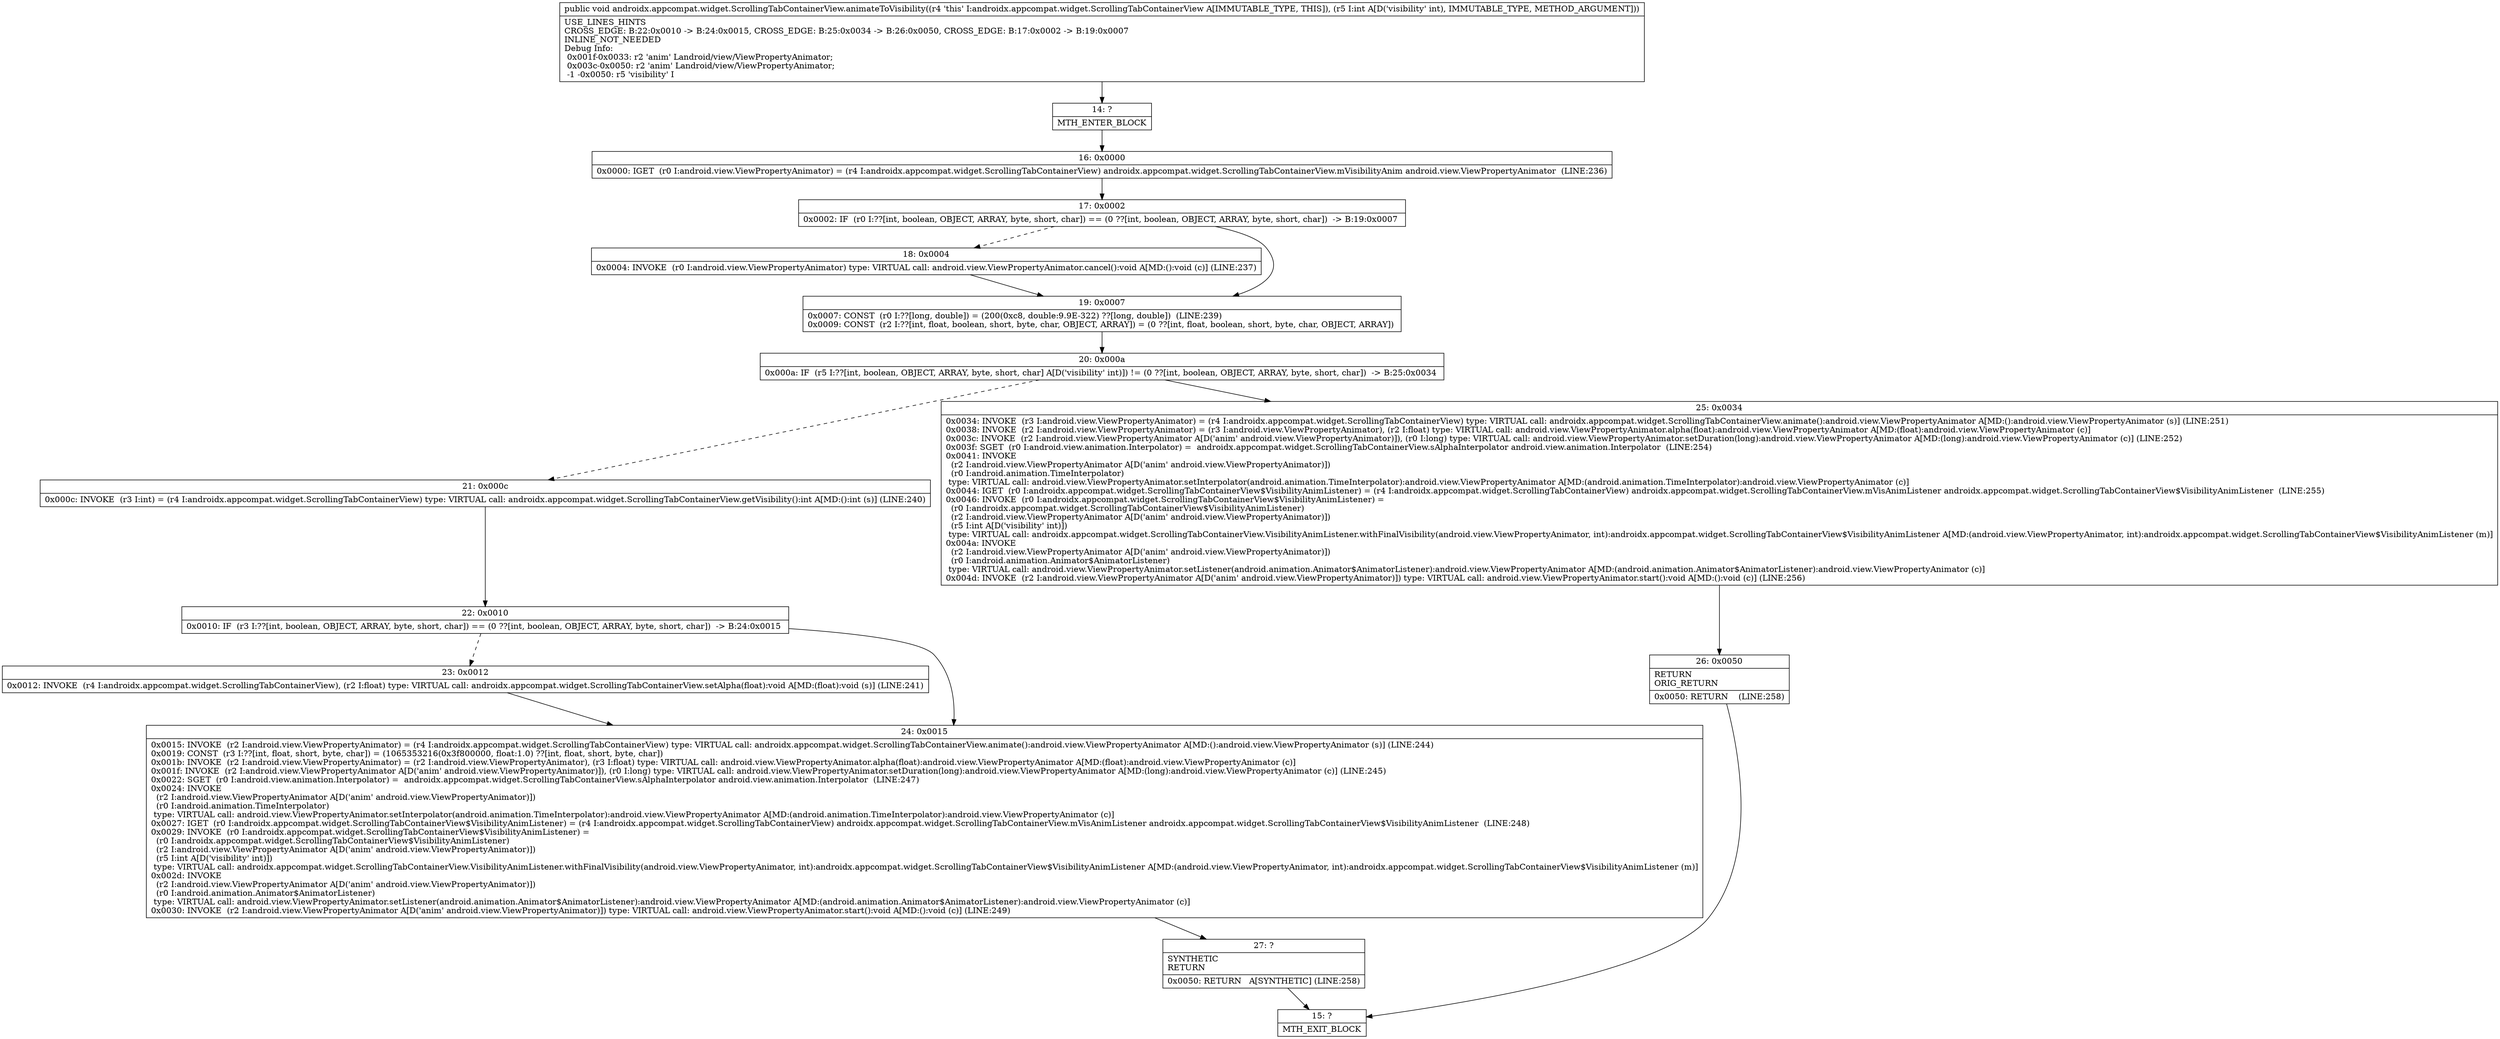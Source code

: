 digraph "CFG forandroidx.appcompat.widget.ScrollingTabContainerView.animateToVisibility(I)V" {
Node_14 [shape=record,label="{14\:\ ?|MTH_ENTER_BLOCK\l}"];
Node_16 [shape=record,label="{16\:\ 0x0000|0x0000: IGET  (r0 I:android.view.ViewPropertyAnimator) = (r4 I:androidx.appcompat.widget.ScrollingTabContainerView) androidx.appcompat.widget.ScrollingTabContainerView.mVisibilityAnim android.view.ViewPropertyAnimator  (LINE:236)\l}"];
Node_17 [shape=record,label="{17\:\ 0x0002|0x0002: IF  (r0 I:??[int, boolean, OBJECT, ARRAY, byte, short, char]) == (0 ??[int, boolean, OBJECT, ARRAY, byte, short, char])  \-\> B:19:0x0007 \l}"];
Node_18 [shape=record,label="{18\:\ 0x0004|0x0004: INVOKE  (r0 I:android.view.ViewPropertyAnimator) type: VIRTUAL call: android.view.ViewPropertyAnimator.cancel():void A[MD:():void (c)] (LINE:237)\l}"];
Node_19 [shape=record,label="{19\:\ 0x0007|0x0007: CONST  (r0 I:??[long, double]) = (200(0xc8, double:9.9E\-322) ??[long, double])  (LINE:239)\l0x0009: CONST  (r2 I:??[int, float, boolean, short, byte, char, OBJECT, ARRAY]) = (0 ??[int, float, boolean, short, byte, char, OBJECT, ARRAY]) \l}"];
Node_20 [shape=record,label="{20\:\ 0x000a|0x000a: IF  (r5 I:??[int, boolean, OBJECT, ARRAY, byte, short, char] A[D('visibility' int)]) != (0 ??[int, boolean, OBJECT, ARRAY, byte, short, char])  \-\> B:25:0x0034 \l}"];
Node_21 [shape=record,label="{21\:\ 0x000c|0x000c: INVOKE  (r3 I:int) = (r4 I:androidx.appcompat.widget.ScrollingTabContainerView) type: VIRTUAL call: androidx.appcompat.widget.ScrollingTabContainerView.getVisibility():int A[MD:():int (s)] (LINE:240)\l}"];
Node_22 [shape=record,label="{22\:\ 0x0010|0x0010: IF  (r3 I:??[int, boolean, OBJECT, ARRAY, byte, short, char]) == (0 ??[int, boolean, OBJECT, ARRAY, byte, short, char])  \-\> B:24:0x0015 \l}"];
Node_23 [shape=record,label="{23\:\ 0x0012|0x0012: INVOKE  (r4 I:androidx.appcompat.widget.ScrollingTabContainerView), (r2 I:float) type: VIRTUAL call: androidx.appcompat.widget.ScrollingTabContainerView.setAlpha(float):void A[MD:(float):void (s)] (LINE:241)\l}"];
Node_24 [shape=record,label="{24\:\ 0x0015|0x0015: INVOKE  (r2 I:android.view.ViewPropertyAnimator) = (r4 I:androidx.appcompat.widget.ScrollingTabContainerView) type: VIRTUAL call: androidx.appcompat.widget.ScrollingTabContainerView.animate():android.view.ViewPropertyAnimator A[MD:():android.view.ViewPropertyAnimator (s)] (LINE:244)\l0x0019: CONST  (r3 I:??[int, float, short, byte, char]) = (1065353216(0x3f800000, float:1.0) ??[int, float, short, byte, char]) \l0x001b: INVOKE  (r2 I:android.view.ViewPropertyAnimator) = (r2 I:android.view.ViewPropertyAnimator), (r3 I:float) type: VIRTUAL call: android.view.ViewPropertyAnimator.alpha(float):android.view.ViewPropertyAnimator A[MD:(float):android.view.ViewPropertyAnimator (c)]\l0x001f: INVOKE  (r2 I:android.view.ViewPropertyAnimator A[D('anim' android.view.ViewPropertyAnimator)]), (r0 I:long) type: VIRTUAL call: android.view.ViewPropertyAnimator.setDuration(long):android.view.ViewPropertyAnimator A[MD:(long):android.view.ViewPropertyAnimator (c)] (LINE:245)\l0x0022: SGET  (r0 I:android.view.animation.Interpolator) =  androidx.appcompat.widget.ScrollingTabContainerView.sAlphaInterpolator android.view.animation.Interpolator  (LINE:247)\l0x0024: INVOKE  \l  (r2 I:android.view.ViewPropertyAnimator A[D('anim' android.view.ViewPropertyAnimator)])\l  (r0 I:android.animation.TimeInterpolator)\l type: VIRTUAL call: android.view.ViewPropertyAnimator.setInterpolator(android.animation.TimeInterpolator):android.view.ViewPropertyAnimator A[MD:(android.animation.TimeInterpolator):android.view.ViewPropertyAnimator (c)]\l0x0027: IGET  (r0 I:androidx.appcompat.widget.ScrollingTabContainerView$VisibilityAnimListener) = (r4 I:androidx.appcompat.widget.ScrollingTabContainerView) androidx.appcompat.widget.ScrollingTabContainerView.mVisAnimListener androidx.appcompat.widget.ScrollingTabContainerView$VisibilityAnimListener  (LINE:248)\l0x0029: INVOKE  (r0 I:androidx.appcompat.widget.ScrollingTabContainerView$VisibilityAnimListener) = \l  (r0 I:androidx.appcompat.widget.ScrollingTabContainerView$VisibilityAnimListener)\l  (r2 I:android.view.ViewPropertyAnimator A[D('anim' android.view.ViewPropertyAnimator)])\l  (r5 I:int A[D('visibility' int)])\l type: VIRTUAL call: androidx.appcompat.widget.ScrollingTabContainerView.VisibilityAnimListener.withFinalVisibility(android.view.ViewPropertyAnimator, int):androidx.appcompat.widget.ScrollingTabContainerView$VisibilityAnimListener A[MD:(android.view.ViewPropertyAnimator, int):androidx.appcompat.widget.ScrollingTabContainerView$VisibilityAnimListener (m)]\l0x002d: INVOKE  \l  (r2 I:android.view.ViewPropertyAnimator A[D('anim' android.view.ViewPropertyAnimator)])\l  (r0 I:android.animation.Animator$AnimatorListener)\l type: VIRTUAL call: android.view.ViewPropertyAnimator.setListener(android.animation.Animator$AnimatorListener):android.view.ViewPropertyAnimator A[MD:(android.animation.Animator$AnimatorListener):android.view.ViewPropertyAnimator (c)]\l0x0030: INVOKE  (r2 I:android.view.ViewPropertyAnimator A[D('anim' android.view.ViewPropertyAnimator)]) type: VIRTUAL call: android.view.ViewPropertyAnimator.start():void A[MD:():void (c)] (LINE:249)\l}"];
Node_27 [shape=record,label="{27\:\ ?|SYNTHETIC\lRETURN\l|0x0050: RETURN   A[SYNTHETIC] (LINE:258)\l}"];
Node_15 [shape=record,label="{15\:\ ?|MTH_EXIT_BLOCK\l}"];
Node_25 [shape=record,label="{25\:\ 0x0034|0x0034: INVOKE  (r3 I:android.view.ViewPropertyAnimator) = (r4 I:androidx.appcompat.widget.ScrollingTabContainerView) type: VIRTUAL call: androidx.appcompat.widget.ScrollingTabContainerView.animate():android.view.ViewPropertyAnimator A[MD:():android.view.ViewPropertyAnimator (s)] (LINE:251)\l0x0038: INVOKE  (r2 I:android.view.ViewPropertyAnimator) = (r3 I:android.view.ViewPropertyAnimator), (r2 I:float) type: VIRTUAL call: android.view.ViewPropertyAnimator.alpha(float):android.view.ViewPropertyAnimator A[MD:(float):android.view.ViewPropertyAnimator (c)]\l0x003c: INVOKE  (r2 I:android.view.ViewPropertyAnimator A[D('anim' android.view.ViewPropertyAnimator)]), (r0 I:long) type: VIRTUAL call: android.view.ViewPropertyAnimator.setDuration(long):android.view.ViewPropertyAnimator A[MD:(long):android.view.ViewPropertyAnimator (c)] (LINE:252)\l0x003f: SGET  (r0 I:android.view.animation.Interpolator) =  androidx.appcompat.widget.ScrollingTabContainerView.sAlphaInterpolator android.view.animation.Interpolator  (LINE:254)\l0x0041: INVOKE  \l  (r2 I:android.view.ViewPropertyAnimator A[D('anim' android.view.ViewPropertyAnimator)])\l  (r0 I:android.animation.TimeInterpolator)\l type: VIRTUAL call: android.view.ViewPropertyAnimator.setInterpolator(android.animation.TimeInterpolator):android.view.ViewPropertyAnimator A[MD:(android.animation.TimeInterpolator):android.view.ViewPropertyAnimator (c)]\l0x0044: IGET  (r0 I:androidx.appcompat.widget.ScrollingTabContainerView$VisibilityAnimListener) = (r4 I:androidx.appcompat.widget.ScrollingTabContainerView) androidx.appcompat.widget.ScrollingTabContainerView.mVisAnimListener androidx.appcompat.widget.ScrollingTabContainerView$VisibilityAnimListener  (LINE:255)\l0x0046: INVOKE  (r0 I:androidx.appcompat.widget.ScrollingTabContainerView$VisibilityAnimListener) = \l  (r0 I:androidx.appcompat.widget.ScrollingTabContainerView$VisibilityAnimListener)\l  (r2 I:android.view.ViewPropertyAnimator A[D('anim' android.view.ViewPropertyAnimator)])\l  (r5 I:int A[D('visibility' int)])\l type: VIRTUAL call: androidx.appcompat.widget.ScrollingTabContainerView.VisibilityAnimListener.withFinalVisibility(android.view.ViewPropertyAnimator, int):androidx.appcompat.widget.ScrollingTabContainerView$VisibilityAnimListener A[MD:(android.view.ViewPropertyAnimator, int):androidx.appcompat.widget.ScrollingTabContainerView$VisibilityAnimListener (m)]\l0x004a: INVOKE  \l  (r2 I:android.view.ViewPropertyAnimator A[D('anim' android.view.ViewPropertyAnimator)])\l  (r0 I:android.animation.Animator$AnimatorListener)\l type: VIRTUAL call: android.view.ViewPropertyAnimator.setListener(android.animation.Animator$AnimatorListener):android.view.ViewPropertyAnimator A[MD:(android.animation.Animator$AnimatorListener):android.view.ViewPropertyAnimator (c)]\l0x004d: INVOKE  (r2 I:android.view.ViewPropertyAnimator A[D('anim' android.view.ViewPropertyAnimator)]) type: VIRTUAL call: android.view.ViewPropertyAnimator.start():void A[MD:():void (c)] (LINE:256)\l}"];
Node_26 [shape=record,label="{26\:\ 0x0050|RETURN\lORIG_RETURN\l|0x0050: RETURN    (LINE:258)\l}"];
MethodNode[shape=record,label="{public void androidx.appcompat.widget.ScrollingTabContainerView.animateToVisibility((r4 'this' I:androidx.appcompat.widget.ScrollingTabContainerView A[IMMUTABLE_TYPE, THIS]), (r5 I:int A[D('visibility' int), IMMUTABLE_TYPE, METHOD_ARGUMENT]))  | USE_LINES_HINTS\lCROSS_EDGE: B:22:0x0010 \-\> B:24:0x0015, CROSS_EDGE: B:25:0x0034 \-\> B:26:0x0050, CROSS_EDGE: B:17:0x0002 \-\> B:19:0x0007\lINLINE_NOT_NEEDED\lDebug Info:\l  0x001f\-0x0033: r2 'anim' Landroid\/view\/ViewPropertyAnimator;\l  0x003c\-0x0050: r2 'anim' Landroid\/view\/ViewPropertyAnimator;\l  \-1 \-0x0050: r5 'visibility' I\l}"];
MethodNode -> Node_14;Node_14 -> Node_16;
Node_16 -> Node_17;
Node_17 -> Node_18[style=dashed];
Node_17 -> Node_19;
Node_18 -> Node_19;
Node_19 -> Node_20;
Node_20 -> Node_21[style=dashed];
Node_20 -> Node_25;
Node_21 -> Node_22;
Node_22 -> Node_23[style=dashed];
Node_22 -> Node_24;
Node_23 -> Node_24;
Node_24 -> Node_27;
Node_27 -> Node_15;
Node_25 -> Node_26;
Node_26 -> Node_15;
}

